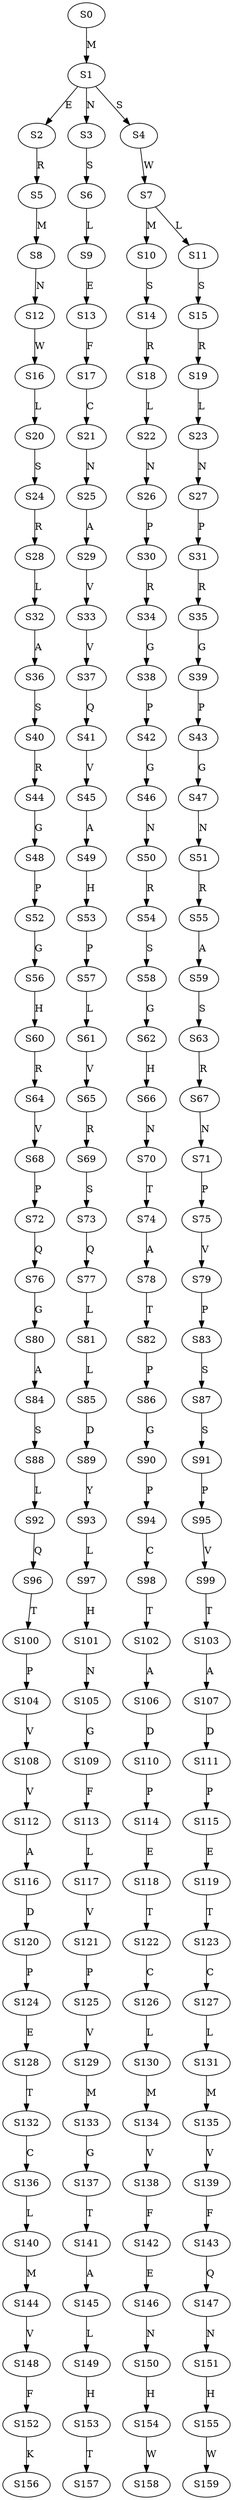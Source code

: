 strict digraph  {
	S0 -> S1 [ label = M ];
	S1 -> S2 [ label = E ];
	S1 -> S3 [ label = N ];
	S1 -> S4 [ label = S ];
	S2 -> S5 [ label = R ];
	S3 -> S6 [ label = S ];
	S4 -> S7 [ label = W ];
	S5 -> S8 [ label = M ];
	S6 -> S9 [ label = L ];
	S7 -> S10 [ label = M ];
	S7 -> S11 [ label = L ];
	S8 -> S12 [ label = N ];
	S9 -> S13 [ label = E ];
	S10 -> S14 [ label = S ];
	S11 -> S15 [ label = S ];
	S12 -> S16 [ label = W ];
	S13 -> S17 [ label = F ];
	S14 -> S18 [ label = R ];
	S15 -> S19 [ label = R ];
	S16 -> S20 [ label = L ];
	S17 -> S21 [ label = C ];
	S18 -> S22 [ label = L ];
	S19 -> S23 [ label = L ];
	S20 -> S24 [ label = S ];
	S21 -> S25 [ label = N ];
	S22 -> S26 [ label = N ];
	S23 -> S27 [ label = N ];
	S24 -> S28 [ label = R ];
	S25 -> S29 [ label = A ];
	S26 -> S30 [ label = P ];
	S27 -> S31 [ label = P ];
	S28 -> S32 [ label = L ];
	S29 -> S33 [ label = V ];
	S30 -> S34 [ label = R ];
	S31 -> S35 [ label = R ];
	S32 -> S36 [ label = A ];
	S33 -> S37 [ label = V ];
	S34 -> S38 [ label = G ];
	S35 -> S39 [ label = G ];
	S36 -> S40 [ label = S ];
	S37 -> S41 [ label = Q ];
	S38 -> S42 [ label = P ];
	S39 -> S43 [ label = P ];
	S40 -> S44 [ label = R ];
	S41 -> S45 [ label = V ];
	S42 -> S46 [ label = G ];
	S43 -> S47 [ label = G ];
	S44 -> S48 [ label = G ];
	S45 -> S49 [ label = A ];
	S46 -> S50 [ label = N ];
	S47 -> S51 [ label = N ];
	S48 -> S52 [ label = P ];
	S49 -> S53 [ label = H ];
	S50 -> S54 [ label = R ];
	S51 -> S55 [ label = R ];
	S52 -> S56 [ label = G ];
	S53 -> S57 [ label = P ];
	S54 -> S58 [ label = S ];
	S55 -> S59 [ label = A ];
	S56 -> S60 [ label = H ];
	S57 -> S61 [ label = L ];
	S58 -> S62 [ label = G ];
	S59 -> S63 [ label = S ];
	S60 -> S64 [ label = R ];
	S61 -> S65 [ label = V ];
	S62 -> S66 [ label = H ];
	S63 -> S67 [ label = R ];
	S64 -> S68 [ label = V ];
	S65 -> S69 [ label = R ];
	S66 -> S70 [ label = N ];
	S67 -> S71 [ label = N ];
	S68 -> S72 [ label = P ];
	S69 -> S73 [ label = S ];
	S70 -> S74 [ label = T ];
	S71 -> S75 [ label = P ];
	S72 -> S76 [ label = Q ];
	S73 -> S77 [ label = Q ];
	S74 -> S78 [ label = A ];
	S75 -> S79 [ label = V ];
	S76 -> S80 [ label = G ];
	S77 -> S81 [ label = L ];
	S78 -> S82 [ label = T ];
	S79 -> S83 [ label = P ];
	S80 -> S84 [ label = A ];
	S81 -> S85 [ label = L ];
	S82 -> S86 [ label = P ];
	S83 -> S87 [ label = S ];
	S84 -> S88 [ label = S ];
	S85 -> S89 [ label = D ];
	S86 -> S90 [ label = G ];
	S87 -> S91 [ label = S ];
	S88 -> S92 [ label = L ];
	S89 -> S93 [ label = Y ];
	S90 -> S94 [ label = P ];
	S91 -> S95 [ label = P ];
	S92 -> S96 [ label = Q ];
	S93 -> S97 [ label = L ];
	S94 -> S98 [ label = C ];
	S95 -> S99 [ label = V ];
	S96 -> S100 [ label = T ];
	S97 -> S101 [ label = H ];
	S98 -> S102 [ label = T ];
	S99 -> S103 [ label = T ];
	S100 -> S104 [ label = P ];
	S101 -> S105 [ label = N ];
	S102 -> S106 [ label = A ];
	S103 -> S107 [ label = A ];
	S104 -> S108 [ label = V ];
	S105 -> S109 [ label = G ];
	S106 -> S110 [ label = D ];
	S107 -> S111 [ label = D ];
	S108 -> S112 [ label = V ];
	S109 -> S113 [ label = F ];
	S110 -> S114 [ label = P ];
	S111 -> S115 [ label = P ];
	S112 -> S116 [ label = A ];
	S113 -> S117 [ label = L ];
	S114 -> S118 [ label = E ];
	S115 -> S119 [ label = E ];
	S116 -> S120 [ label = D ];
	S117 -> S121 [ label = V ];
	S118 -> S122 [ label = T ];
	S119 -> S123 [ label = T ];
	S120 -> S124 [ label = P ];
	S121 -> S125 [ label = P ];
	S122 -> S126 [ label = C ];
	S123 -> S127 [ label = C ];
	S124 -> S128 [ label = E ];
	S125 -> S129 [ label = V ];
	S126 -> S130 [ label = L ];
	S127 -> S131 [ label = L ];
	S128 -> S132 [ label = T ];
	S129 -> S133 [ label = M ];
	S130 -> S134 [ label = M ];
	S131 -> S135 [ label = M ];
	S132 -> S136 [ label = C ];
	S133 -> S137 [ label = G ];
	S134 -> S138 [ label = V ];
	S135 -> S139 [ label = V ];
	S136 -> S140 [ label = L ];
	S137 -> S141 [ label = T ];
	S138 -> S142 [ label = F ];
	S139 -> S143 [ label = F ];
	S140 -> S144 [ label = M ];
	S141 -> S145 [ label = A ];
	S142 -> S146 [ label = E ];
	S143 -> S147 [ label = Q ];
	S144 -> S148 [ label = V ];
	S145 -> S149 [ label = L ];
	S146 -> S150 [ label = N ];
	S147 -> S151 [ label = N ];
	S148 -> S152 [ label = F ];
	S149 -> S153 [ label = H ];
	S150 -> S154 [ label = H ];
	S151 -> S155 [ label = H ];
	S152 -> S156 [ label = K ];
	S153 -> S157 [ label = T ];
	S154 -> S158 [ label = W ];
	S155 -> S159 [ label = W ];
}

